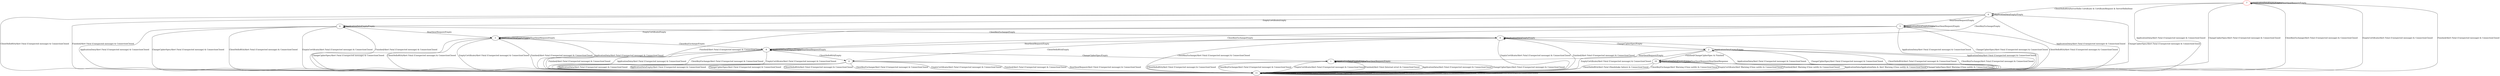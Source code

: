 digraph {
7 [color="red"]
0
1
2
3
4
5
6
8
9
10
11
7 -> 11 [label="ApplicationData/Alert Fatal (Unexpected message) & ConnectionClosed"]
7 -> 7 [label="ApplicationDataEmpty/Empty"]
7 -> 11 [label="ChangeCipherSpec/Alert Fatal (Unexpected message) & ConnectionClosed"]
7 -> 6 [label="ClientHelloRSA/ServerHello Certificate & CertificateRequest & ServerHelloDone"]
7 -> 11 [label="ClientKeyExchange/Alert Fatal (Unexpected message) & ConnectionClosed"]
7 -> 11 [label="EmptyCertificate/Alert Fatal (Unexpected message) & ConnectionClosed"]
7 -> 11 [label="Finished/Alert Fatal (Unexpected message) & ConnectionClosed"]
7 -> 7 [label="HeartbeatRequest/Empty"]
0 -> 11 [label="ApplicationData/Alert Fatal (Unexpected message) & ConnectionClosed"]
0 -> 11 [label="ApplicationDataEmpty/Alert Fatal (Unexpected message) & ConnectionClosed"]
0 -> 11 [label="ChangeCipherSpec/Alert Fatal (Unexpected message) & ConnectionClosed"]
0 -> 11 [label="ClientHelloRSA/Alert Fatal (Unexpected message) & ConnectionClosed"]
0 -> 11 [label="ClientKeyExchange/Alert Fatal (Unexpected message) & ConnectionClosed"]
0 -> 11 [label="EmptyCertificate/Alert Fatal (Unexpected message) & ConnectionClosed"]
0 -> 11 [label="Finished/Alert Fatal (Unexpected message) & ConnectionClosed"]
0 -> 11 [label="HeartbeatRequest/Alert Fatal (Unexpected message) & ConnectionClosed"]
1 -> 11 [label="ApplicationData/Alert Fatal (Unexpected message) & ConnectionClosed"]
1 -> 1 [label="ApplicationDataEmpty/Empty"]
1 -> 11 [label="ChangeCipherSpec/Alert Fatal (Unexpected message) & ConnectionClosed"]
1 -> 11 [label="ClientHelloRSA/Alert Fatal (Unexpected message) & ConnectionClosed"]
1 -> 11 [label="ClientKeyExchange/Alert Fatal (Unexpected message) & ConnectionClosed"]
1 -> 11 [label="EmptyCertificate/Alert Fatal (Unexpected message) & ConnectionClosed"]
1 -> 11 [label="Finished/Alert Fatal (Internal error) & ConnectionClosed"]
1 -> 1 [label="HeartbeatRequest/Empty"]
2 -> 11 [label="ApplicationData/Alert Fatal (Unexpected message) & ConnectionClosed"]
2 -> 2 [label="ApplicationDataEmpty/Empty"]
2 -> 11 [label="ChangeCipherSpec/Alert Fatal (Unexpected message) & ConnectionClosed"]
2 -> 11 [label="ClientHelloRSA/Alert Fatal (Unexpected message) & ConnectionClosed"]
2 -> 11 [label="ClientKeyExchange/Alert Fatal (Unexpected message) & ConnectionClosed"]
2 -> 11 [label="EmptyCertificate/Alert Fatal (Unexpected message) & ConnectionClosed"]
2 -> 10 [label="Finished/ChangeCipherSpec & Finished"]
2 -> 1 [label="HeartbeatRequest/Empty"]
3 -> 11 [label="ApplicationData/Alert Fatal (Unexpected message) & ConnectionClosed"]
3 -> 3 [label="ApplicationDataEmpty/Empty"]
3 -> 11 [label="ChangeCipherSpec/Alert Fatal (Unexpected message) & ConnectionClosed"]
3 -> 11 [label="ClientHelloRSA/Alert Fatal (Unexpected message) & ConnectionClosed"]
3 -> 8 [label="ClientKeyExchange/Empty"]
3 -> 11 [label="EmptyCertificate/Alert Fatal (Unexpected message) & ConnectionClosed"]
3 -> 11 [label="Finished/Alert Fatal (Unexpected message) & ConnectionClosed"]
3 -> 3 [label="HeartbeatRequest/Empty"]
4 -> 11 [label="ApplicationData/Alert Fatal (Unexpected message) & ConnectionClosed"]
4 -> 4 [label="ApplicationDataEmpty/Empty"]
4 -> 11 [label="ChangeCipherSpec/Alert Fatal (Unexpected message) & ConnectionClosed"]
4 -> 11 [label="ClientHelloRSA/Alert Fatal (Unexpected message) & ConnectionClosed"]
4 -> 9 [label="ClientKeyExchange/Empty"]
4 -> 11 [label="EmptyCertificate/Alert Fatal (Unexpected message) & ConnectionClosed"]
4 -> 11 [label="Finished/Alert Fatal (Unexpected message) & ConnectionClosed"]
4 -> 3 [label="HeartbeatRequest/Empty"]
5 -> 11 [label="ApplicationData/Alert Fatal (Unexpected message) & ConnectionClosed"]
5 -> 5 [label="ApplicationDataEmpty/Empty"]
5 -> 11 [label="ChangeCipherSpec/Alert Fatal (Unexpected message) & ConnectionClosed"]
5 -> 11 [label="ClientHelloRSA/Alert Fatal (Unexpected message) & ConnectionClosed"]
5 -> 8 [label="ClientKeyExchange/Empty"]
5 -> 3 [label="EmptyCertificate/Empty"]
5 -> 11 [label="Finished/Alert Fatal (Unexpected message) & ConnectionClosed"]
5 -> 5 [label="HeartbeatRequest/Empty"]
6 -> 11 [label="ApplicationData/Alert Fatal (Unexpected message) & ConnectionClosed"]
6 -> 6 [label="ApplicationDataEmpty/Empty"]
6 -> 11 [label="ChangeCipherSpec/Alert Fatal (Unexpected message) & ConnectionClosed"]
6 -> 11 [label="ClientHelloRSA/Alert Fatal (Unexpected message) & ConnectionClosed"]
6 -> 9 [label="ClientKeyExchange/Empty"]
6 -> 4 [label="EmptyCertificate/Empty"]
6 -> 11 [label="Finished/Alert Fatal (Unexpected message) & ConnectionClosed"]
6 -> 5 [label="HeartbeatRequest/Empty"]
8 -> 11 [label="ApplicationData/Alert Fatal (Unexpected message) & ConnectionClosed"]
8 -> 8 [label="ApplicationDataEmpty/Empty"]
8 -> 1 [label="ChangeCipherSpec/Empty"]
8 -> 0 [label="ClientHelloRSA/Empty"]
8 -> 11 [label="ClientKeyExchange/Alert Fatal (Unexpected message) & ConnectionClosed"]
8 -> 11 [label="EmptyCertificate/Alert Fatal (Unexpected message) & ConnectionClosed"]
8 -> 11 [label="Finished/Alert Fatal (Unexpected message) & ConnectionClosed"]
8 -> 8 [label="HeartbeatRequest/Empty"]
9 -> 11 [label="ApplicationData/Alert Fatal (Unexpected message) & ConnectionClosed"]
9 -> 9 [label="ApplicationDataEmpty/Empty"]
9 -> 2 [label="ChangeCipherSpec/Empty"]
9 -> 0 [label="ClientHelloRSA/Empty"]
9 -> 11 [label="ClientKeyExchange/Alert Fatal (Unexpected message) & ConnectionClosed"]
9 -> 11 [label="EmptyCertificate/Alert Fatal (Unexpected message) & ConnectionClosed"]
9 -> 11 [label="Finished/Alert Fatal (Unexpected message) & ConnectionClosed"]
9 -> 8 [label="HeartbeatRequest/Empty"]
10 -> 11 [label="ApplicationData/ApplicationData & Alert Warning (Close notify) & ConnectionClosed"]
10 -> 10 [label="ApplicationDataEmpty/Empty"]
10 -> 11 [label="ChangeCipherSpec/Alert Warning (Close notify) & ConnectionClosed"]
10 -> 11 [label="ClientHelloRSA/Alert Fatal (Handshake failure) & ConnectionClosed"]
10 -> 11 [label="ClientKeyExchange/Alert Warning (Close notify) & ConnectionClosed"]
10 -> 11 [label="EmptyCertificate/Alert Warning (Close notify) & ConnectionClosed"]
10 -> 11 [label="Finished/Alert Warning (Close notify) & ConnectionClosed"]
10 -> 10 [label="HeartbeatRequest/HeartbeatResponse"]
11 -> 11 [label="ApplicationData/ConnectionClosed"]
11 -> 11 [label="ApplicationDataEmpty/ConnectionClosed"]
11 -> 11 [label="ChangeCipherSpec/ConnectionClosed"]
11 -> 11 [label="ClientHelloRSA/ConnectionClosed"]
11 -> 11 [label="ClientKeyExchange/ConnectionClosed"]
11 -> 11 [label="EmptyCertificate/ConnectionClosed"]
11 -> 11 [label="Finished/ConnectionClosed"]
11 -> 11 [label="HeartbeatRequest/ConnectionClosed"]
}
